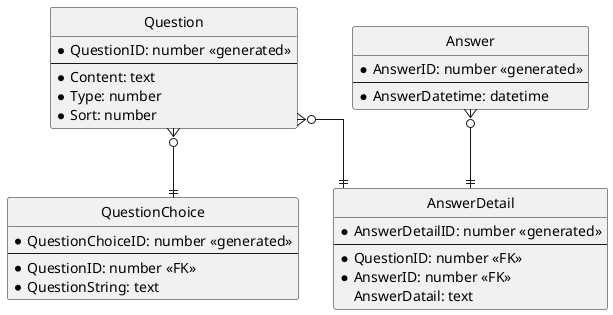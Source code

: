 @startuml entity-relationship
' hide the sport
hide circle

' avoid problems with angled crows feet
skinparam linetype ortho

entity Question {
  * QuestionID: number <<generated>>
  --
  * Content: text
  * Type: number
  * Sort: number
}

entity QuestionChoice {
  * QuestionChoiceID: number <<generated>>
  --
  * QuestionID: number <<FK>>
  * QuestionString: text
}

entity Answer {
  * AnswerID: number <<generated>>
  --
  * AnswerDatetime: datetime
}

entity AnswerDetail {
  * AnswerDetailID: number <<generated>>
  --
  * QuestionID: number <<FK>>
  * AnswerID: number <<FK>>
  AnswerDatail: text
}

Answer }o--|| AnswerDetail
Question }o--|| QuestionChoice
Question }o--|| AnswerDetail
@enduml
